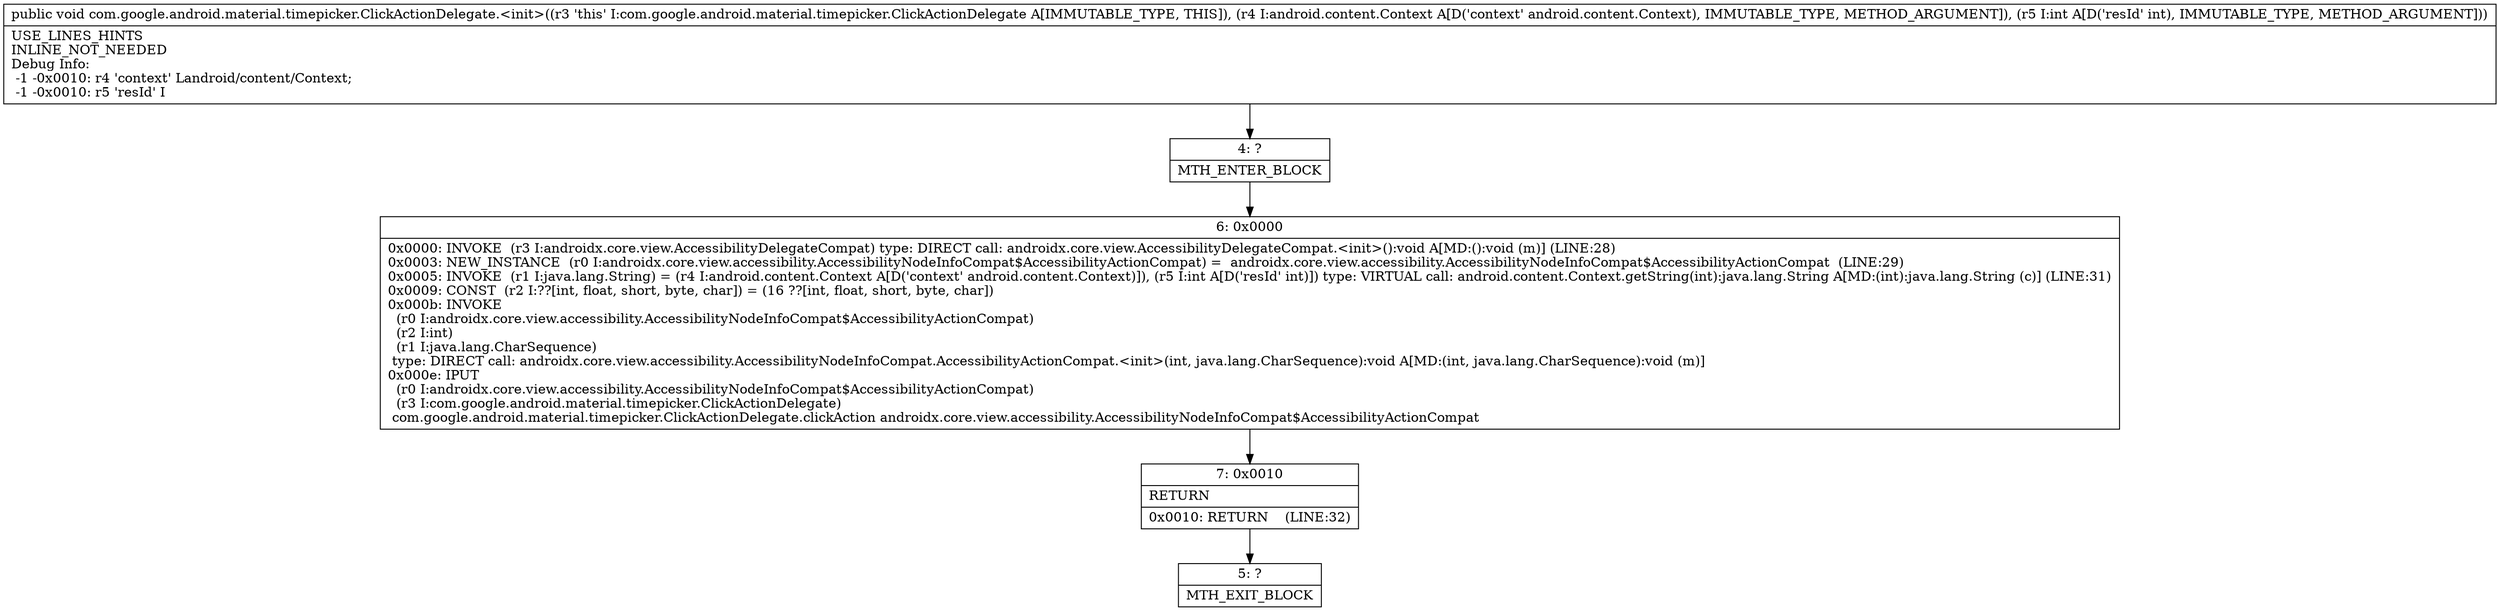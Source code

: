 digraph "CFG forcom.google.android.material.timepicker.ClickActionDelegate.\<init\>(Landroid\/content\/Context;I)V" {
Node_4 [shape=record,label="{4\:\ ?|MTH_ENTER_BLOCK\l}"];
Node_6 [shape=record,label="{6\:\ 0x0000|0x0000: INVOKE  (r3 I:androidx.core.view.AccessibilityDelegateCompat) type: DIRECT call: androidx.core.view.AccessibilityDelegateCompat.\<init\>():void A[MD:():void (m)] (LINE:28)\l0x0003: NEW_INSTANCE  (r0 I:androidx.core.view.accessibility.AccessibilityNodeInfoCompat$AccessibilityActionCompat) =  androidx.core.view.accessibility.AccessibilityNodeInfoCompat$AccessibilityActionCompat  (LINE:29)\l0x0005: INVOKE  (r1 I:java.lang.String) = (r4 I:android.content.Context A[D('context' android.content.Context)]), (r5 I:int A[D('resId' int)]) type: VIRTUAL call: android.content.Context.getString(int):java.lang.String A[MD:(int):java.lang.String (c)] (LINE:31)\l0x0009: CONST  (r2 I:??[int, float, short, byte, char]) = (16 ??[int, float, short, byte, char]) \l0x000b: INVOKE  \l  (r0 I:androidx.core.view.accessibility.AccessibilityNodeInfoCompat$AccessibilityActionCompat)\l  (r2 I:int)\l  (r1 I:java.lang.CharSequence)\l type: DIRECT call: androidx.core.view.accessibility.AccessibilityNodeInfoCompat.AccessibilityActionCompat.\<init\>(int, java.lang.CharSequence):void A[MD:(int, java.lang.CharSequence):void (m)]\l0x000e: IPUT  \l  (r0 I:androidx.core.view.accessibility.AccessibilityNodeInfoCompat$AccessibilityActionCompat)\l  (r3 I:com.google.android.material.timepicker.ClickActionDelegate)\l com.google.android.material.timepicker.ClickActionDelegate.clickAction androidx.core.view.accessibility.AccessibilityNodeInfoCompat$AccessibilityActionCompat \l}"];
Node_7 [shape=record,label="{7\:\ 0x0010|RETURN\l|0x0010: RETURN    (LINE:32)\l}"];
Node_5 [shape=record,label="{5\:\ ?|MTH_EXIT_BLOCK\l}"];
MethodNode[shape=record,label="{public void com.google.android.material.timepicker.ClickActionDelegate.\<init\>((r3 'this' I:com.google.android.material.timepicker.ClickActionDelegate A[IMMUTABLE_TYPE, THIS]), (r4 I:android.content.Context A[D('context' android.content.Context), IMMUTABLE_TYPE, METHOD_ARGUMENT]), (r5 I:int A[D('resId' int), IMMUTABLE_TYPE, METHOD_ARGUMENT]))  | USE_LINES_HINTS\lINLINE_NOT_NEEDED\lDebug Info:\l  \-1 \-0x0010: r4 'context' Landroid\/content\/Context;\l  \-1 \-0x0010: r5 'resId' I\l}"];
MethodNode -> Node_4;Node_4 -> Node_6;
Node_6 -> Node_7;
Node_7 -> Node_5;
}

